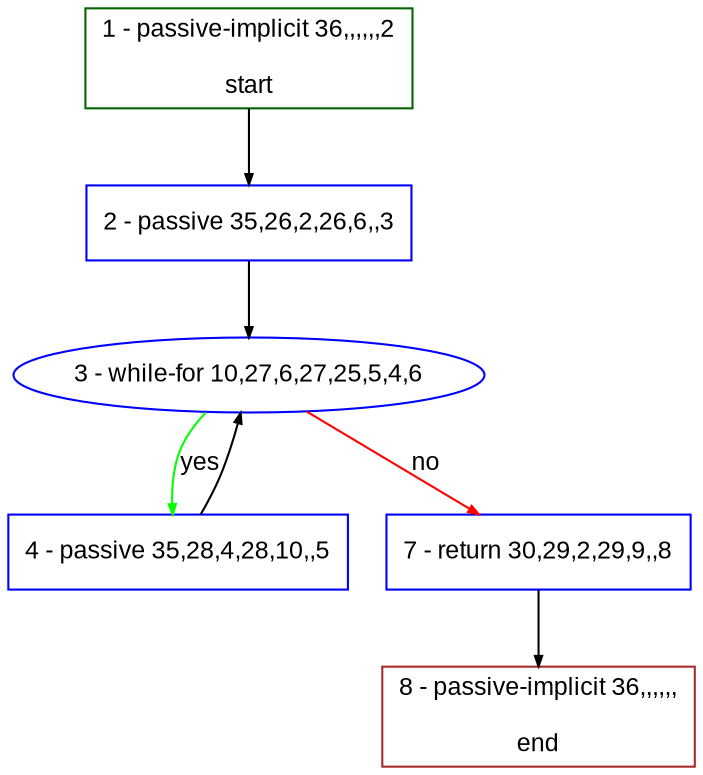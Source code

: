 digraph "" {
  graph [fillcolor="#FFFFCC", label="", bgcolor="white", fontsize="12", pack="true", compound="true", style="rounded,filled", fontname="Arial", packmode="clust"];
  node [node_initialized="no", fillcolor="white", label="", fontsize="12", shape="rectangle", color="grey", fixedsize="false", style="filled", compound="true", fontname="Arial"];
  edge [dir="forward", label="", arrowsize="0.5", fontsize="12", arrowhead="normal", arrowtail="none", lhead="", color="black", ltail="", compound="true", fontcolor="black", fontname="Arial"];
  __N1 [fillcolor="#ffffff", label="2 - passive 35,26,2,26,6,,3", shape="box", color="#0000ff", style="filled"];
  __N2 [fillcolor="#ffffff", label="1 - passive-implicit 36,,,,,,2\n\nstart", shape="box", color="#006400", style="filled"];
  __N3 [fillcolor="#ffffff", label="3 - while-for 10,27,6,27,25,5,4,6", shape="oval", color="#0000ff", style="filled"];
  __N4 [fillcolor="#ffffff", label="4 - passive 35,28,4,28,10,,5", shape="box", color="#0000ff", style="filled"];
  __N5 [fillcolor="#ffffff", label="7 - return 30,29,2,29,9,,8", shape="box", color="#0000ff", style="filled"];
  __N6 [fillcolor="#ffffff", label="8 - passive-implicit 36,,,,,,\n\nend", shape="box", color="#a52a2a", style="filled"];
  __N2 -> __N1 [dir="forward", label="", arrowhead="normal", arrowtail="none", color="#000000"];
  __N1 -> __N3 [dir="forward", label="", arrowhead="normal", arrowtail="none", color="#000000"];
  __N3 -> __N4 [dir="forward", label="yes", arrowhead="normal", arrowtail="none", color="#00ff00"];
  __N4 -> __N3 [dir="forward", label="", arrowhead="normal", arrowtail="none", color="#000000"];
  __N3 -> __N5 [dir="forward", label="no", arrowhead="normal", arrowtail="none", color="#ff0000"];
  __N5 -> __N6 [dir="forward", label="", arrowhead="normal", arrowtail="none", color="#000000"];
}
